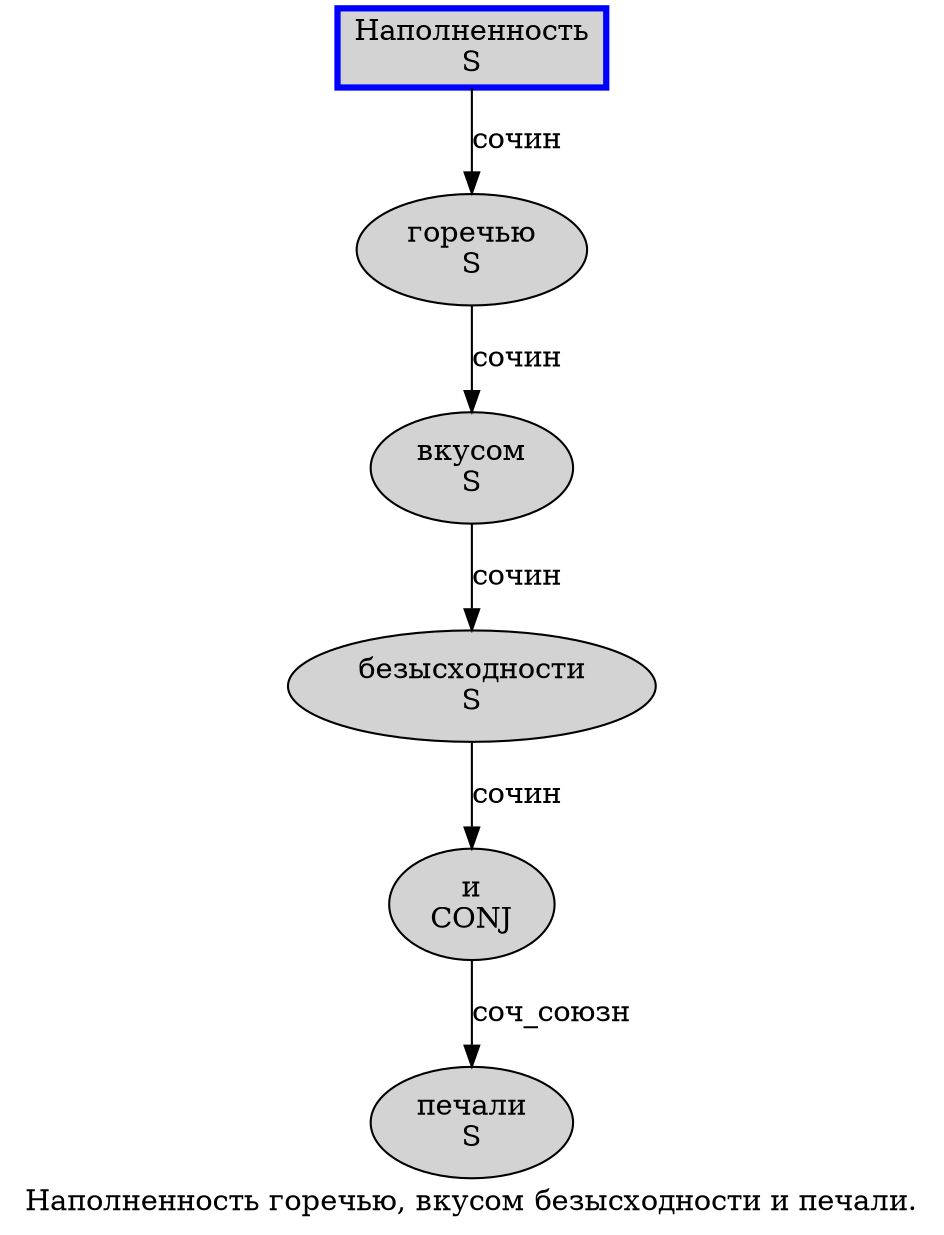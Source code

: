 digraph SENTENCE_709 {
	graph [label="Наполненность горечью, вкусом безысходности и печали."]
	node [style=filled]
		0 [label="Наполненность
S" color=blue fillcolor=lightgray penwidth=3 shape=box]
		1 [label="горечью
S" color="" fillcolor=lightgray penwidth=1 shape=ellipse]
		3 [label="вкусом
S" color="" fillcolor=lightgray penwidth=1 shape=ellipse]
		4 [label="безысходности
S" color="" fillcolor=lightgray penwidth=1 shape=ellipse]
		5 [label="и
CONJ" color="" fillcolor=lightgray penwidth=1 shape=ellipse]
		6 [label="печали
S" color="" fillcolor=lightgray penwidth=1 shape=ellipse]
			3 -> 4 [label="сочин"]
			4 -> 5 [label="сочин"]
			0 -> 1 [label="сочин"]
			5 -> 6 [label="соч_союзн"]
			1 -> 3 [label="сочин"]
}